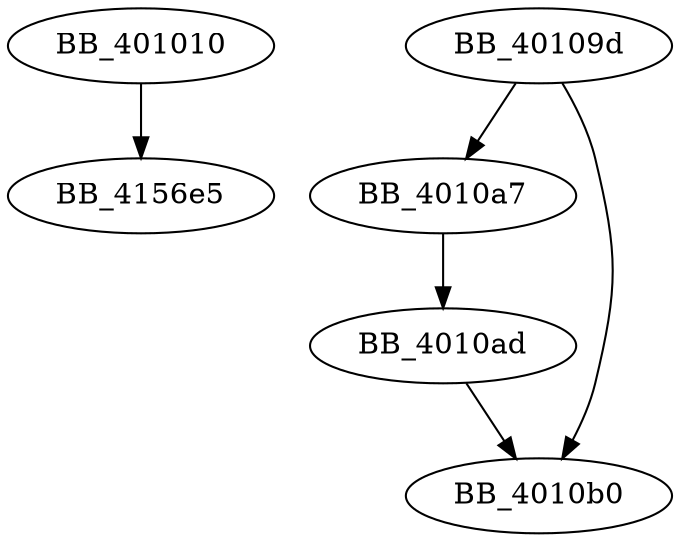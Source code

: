 DiGraph sub_401010{
BB_401010->BB_4156e5
BB_40109d->BB_4010a7
BB_40109d->BB_4010b0
BB_4010a7->BB_4010ad
BB_4010ad->BB_4010b0
}
